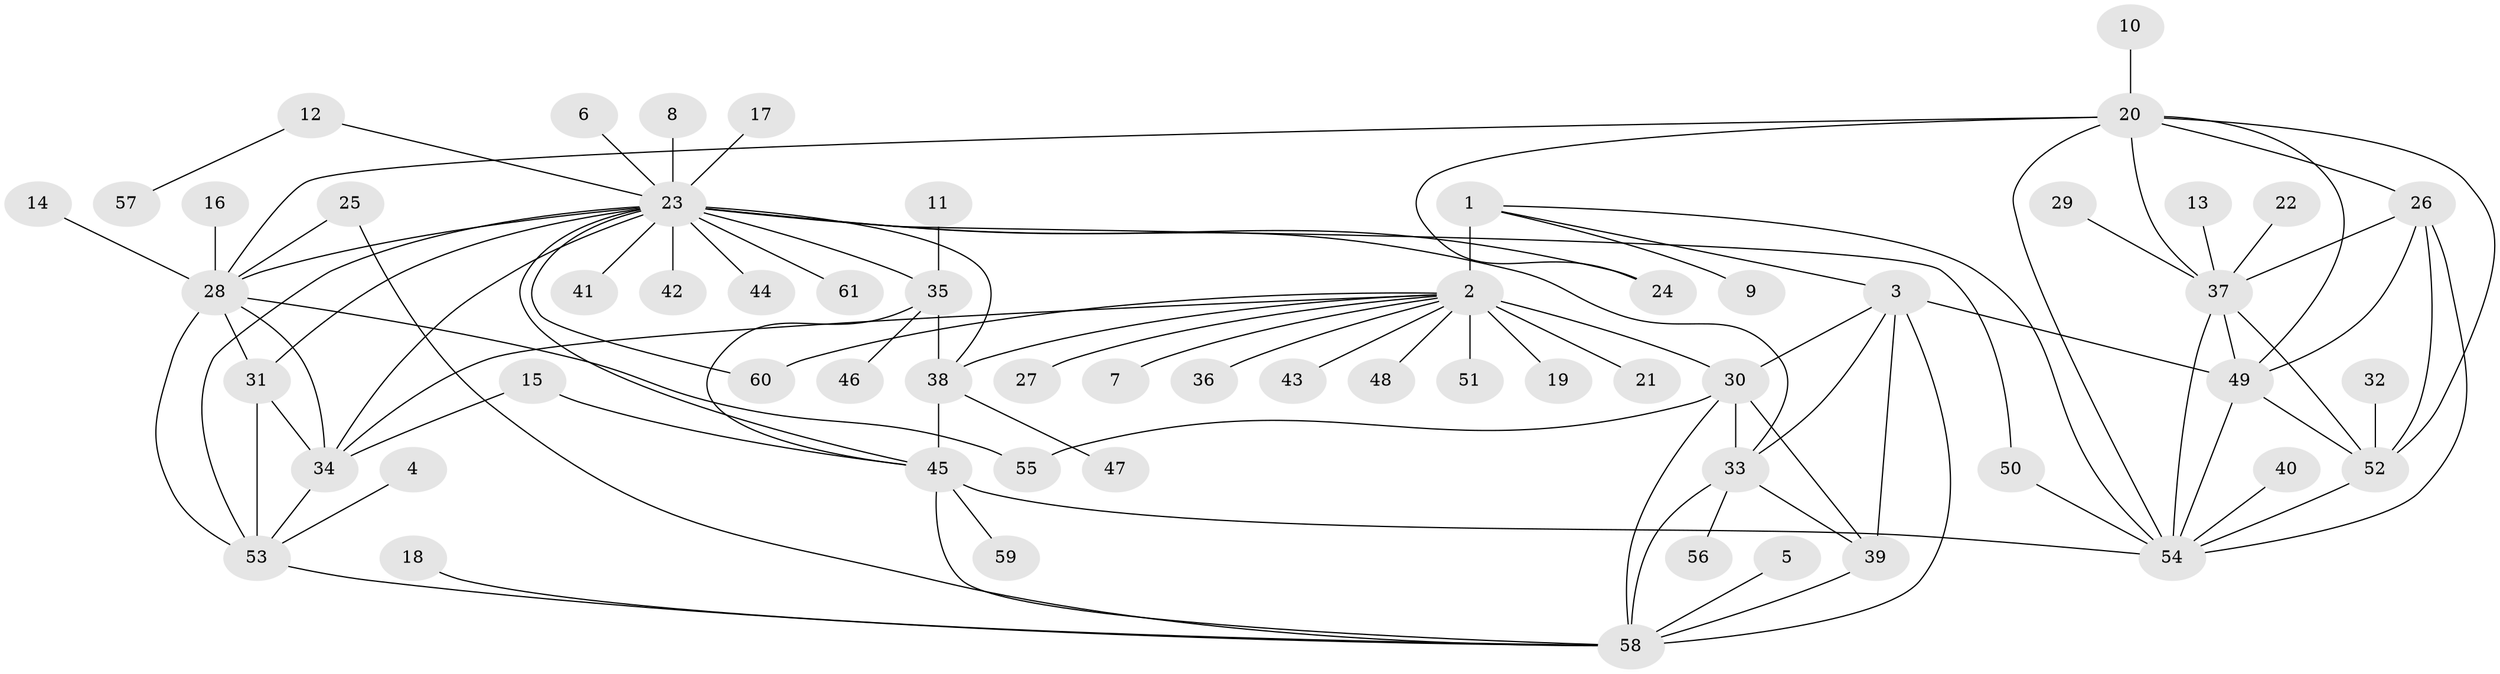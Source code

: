 // original degree distribution, {5: 0.02459016393442623, 8: 0.02459016393442623, 6: 0.03278688524590164, 9: 0.02459016393442623, 12: 0.01639344262295082, 11: 0.01639344262295082, 7: 0.06557377049180328, 10: 0.03278688524590164, 15: 0.00819672131147541, 1: 0.5409836065573771, 2: 0.1557377049180328, 3: 0.05737704918032787}
// Generated by graph-tools (version 1.1) at 2025/50/03/09/25 03:50:29]
// undirected, 61 vertices, 99 edges
graph export_dot {
graph [start="1"]
  node [color=gray90,style=filled];
  1;
  2;
  3;
  4;
  5;
  6;
  7;
  8;
  9;
  10;
  11;
  12;
  13;
  14;
  15;
  16;
  17;
  18;
  19;
  20;
  21;
  22;
  23;
  24;
  25;
  26;
  27;
  28;
  29;
  30;
  31;
  32;
  33;
  34;
  35;
  36;
  37;
  38;
  39;
  40;
  41;
  42;
  43;
  44;
  45;
  46;
  47;
  48;
  49;
  50;
  51;
  52;
  53;
  54;
  55;
  56;
  57;
  58;
  59;
  60;
  61;
  1 -- 2 [weight=8.0];
  1 -- 3 [weight=1.0];
  1 -- 9 [weight=1.0];
  1 -- 54 [weight=1.0];
  2 -- 7 [weight=1.0];
  2 -- 19 [weight=1.0];
  2 -- 21 [weight=1.0];
  2 -- 27 [weight=1.0];
  2 -- 30 [weight=1.0];
  2 -- 34 [weight=1.0];
  2 -- 36 [weight=1.0];
  2 -- 38 [weight=1.0];
  2 -- 43 [weight=1.0];
  2 -- 48 [weight=1.0];
  2 -- 51 [weight=1.0];
  2 -- 60 [weight=1.0];
  3 -- 30 [weight=1.0];
  3 -- 33 [weight=1.0];
  3 -- 39 [weight=1.0];
  3 -- 49 [weight=1.0];
  3 -- 58 [weight=2.0];
  4 -- 53 [weight=1.0];
  5 -- 58 [weight=1.0];
  6 -- 23 [weight=1.0];
  8 -- 23 [weight=1.0];
  10 -- 20 [weight=1.0];
  11 -- 35 [weight=1.0];
  12 -- 23 [weight=1.0];
  12 -- 57 [weight=1.0];
  13 -- 37 [weight=1.0];
  14 -- 28 [weight=1.0];
  15 -- 34 [weight=1.0];
  15 -- 45 [weight=1.0];
  16 -- 28 [weight=1.0];
  17 -- 23 [weight=1.0];
  18 -- 58 [weight=1.0];
  20 -- 24 [weight=1.0];
  20 -- 26 [weight=1.0];
  20 -- 28 [weight=1.0];
  20 -- 37 [weight=1.0];
  20 -- 49 [weight=1.0];
  20 -- 52 [weight=1.0];
  20 -- 54 [weight=1.0];
  22 -- 37 [weight=1.0];
  23 -- 24 [weight=1.0];
  23 -- 28 [weight=2.0];
  23 -- 31 [weight=1.0];
  23 -- 33 [weight=1.0];
  23 -- 34 [weight=1.0];
  23 -- 35 [weight=1.0];
  23 -- 38 [weight=3.0];
  23 -- 41 [weight=1.0];
  23 -- 42 [weight=1.0];
  23 -- 44 [weight=1.0];
  23 -- 45 [weight=1.0];
  23 -- 50 [weight=1.0];
  23 -- 53 [weight=1.0];
  23 -- 60 [weight=1.0];
  23 -- 61 [weight=1.0];
  25 -- 28 [weight=1.0];
  25 -- 58 [weight=1.0];
  26 -- 37 [weight=1.0];
  26 -- 49 [weight=1.0];
  26 -- 52 [weight=1.0];
  26 -- 54 [weight=1.0];
  28 -- 31 [weight=2.0];
  28 -- 34 [weight=2.0];
  28 -- 53 [weight=2.0];
  28 -- 55 [weight=1.0];
  29 -- 37 [weight=1.0];
  30 -- 33 [weight=1.0];
  30 -- 39 [weight=1.0];
  30 -- 55 [weight=1.0];
  30 -- 58 [weight=2.0];
  31 -- 34 [weight=1.0];
  31 -- 53 [weight=1.0];
  32 -- 52 [weight=1.0];
  33 -- 39 [weight=1.0];
  33 -- 56 [weight=1.0];
  33 -- 58 [weight=2.0];
  34 -- 53 [weight=1.0];
  35 -- 38 [weight=3.0];
  35 -- 45 [weight=1.0];
  35 -- 46 [weight=1.0];
  37 -- 49 [weight=1.0];
  37 -- 52 [weight=1.0];
  37 -- 54 [weight=1.0];
  38 -- 45 [weight=3.0];
  38 -- 47 [weight=1.0];
  39 -- 58 [weight=2.0];
  40 -- 54 [weight=1.0];
  45 -- 54 [weight=1.0];
  45 -- 58 [weight=1.0];
  45 -- 59 [weight=1.0];
  49 -- 52 [weight=1.0];
  49 -- 54 [weight=1.0];
  50 -- 54 [weight=1.0];
  52 -- 54 [weight=1.0];
  53 -- 58 [weight=1.0];
}
